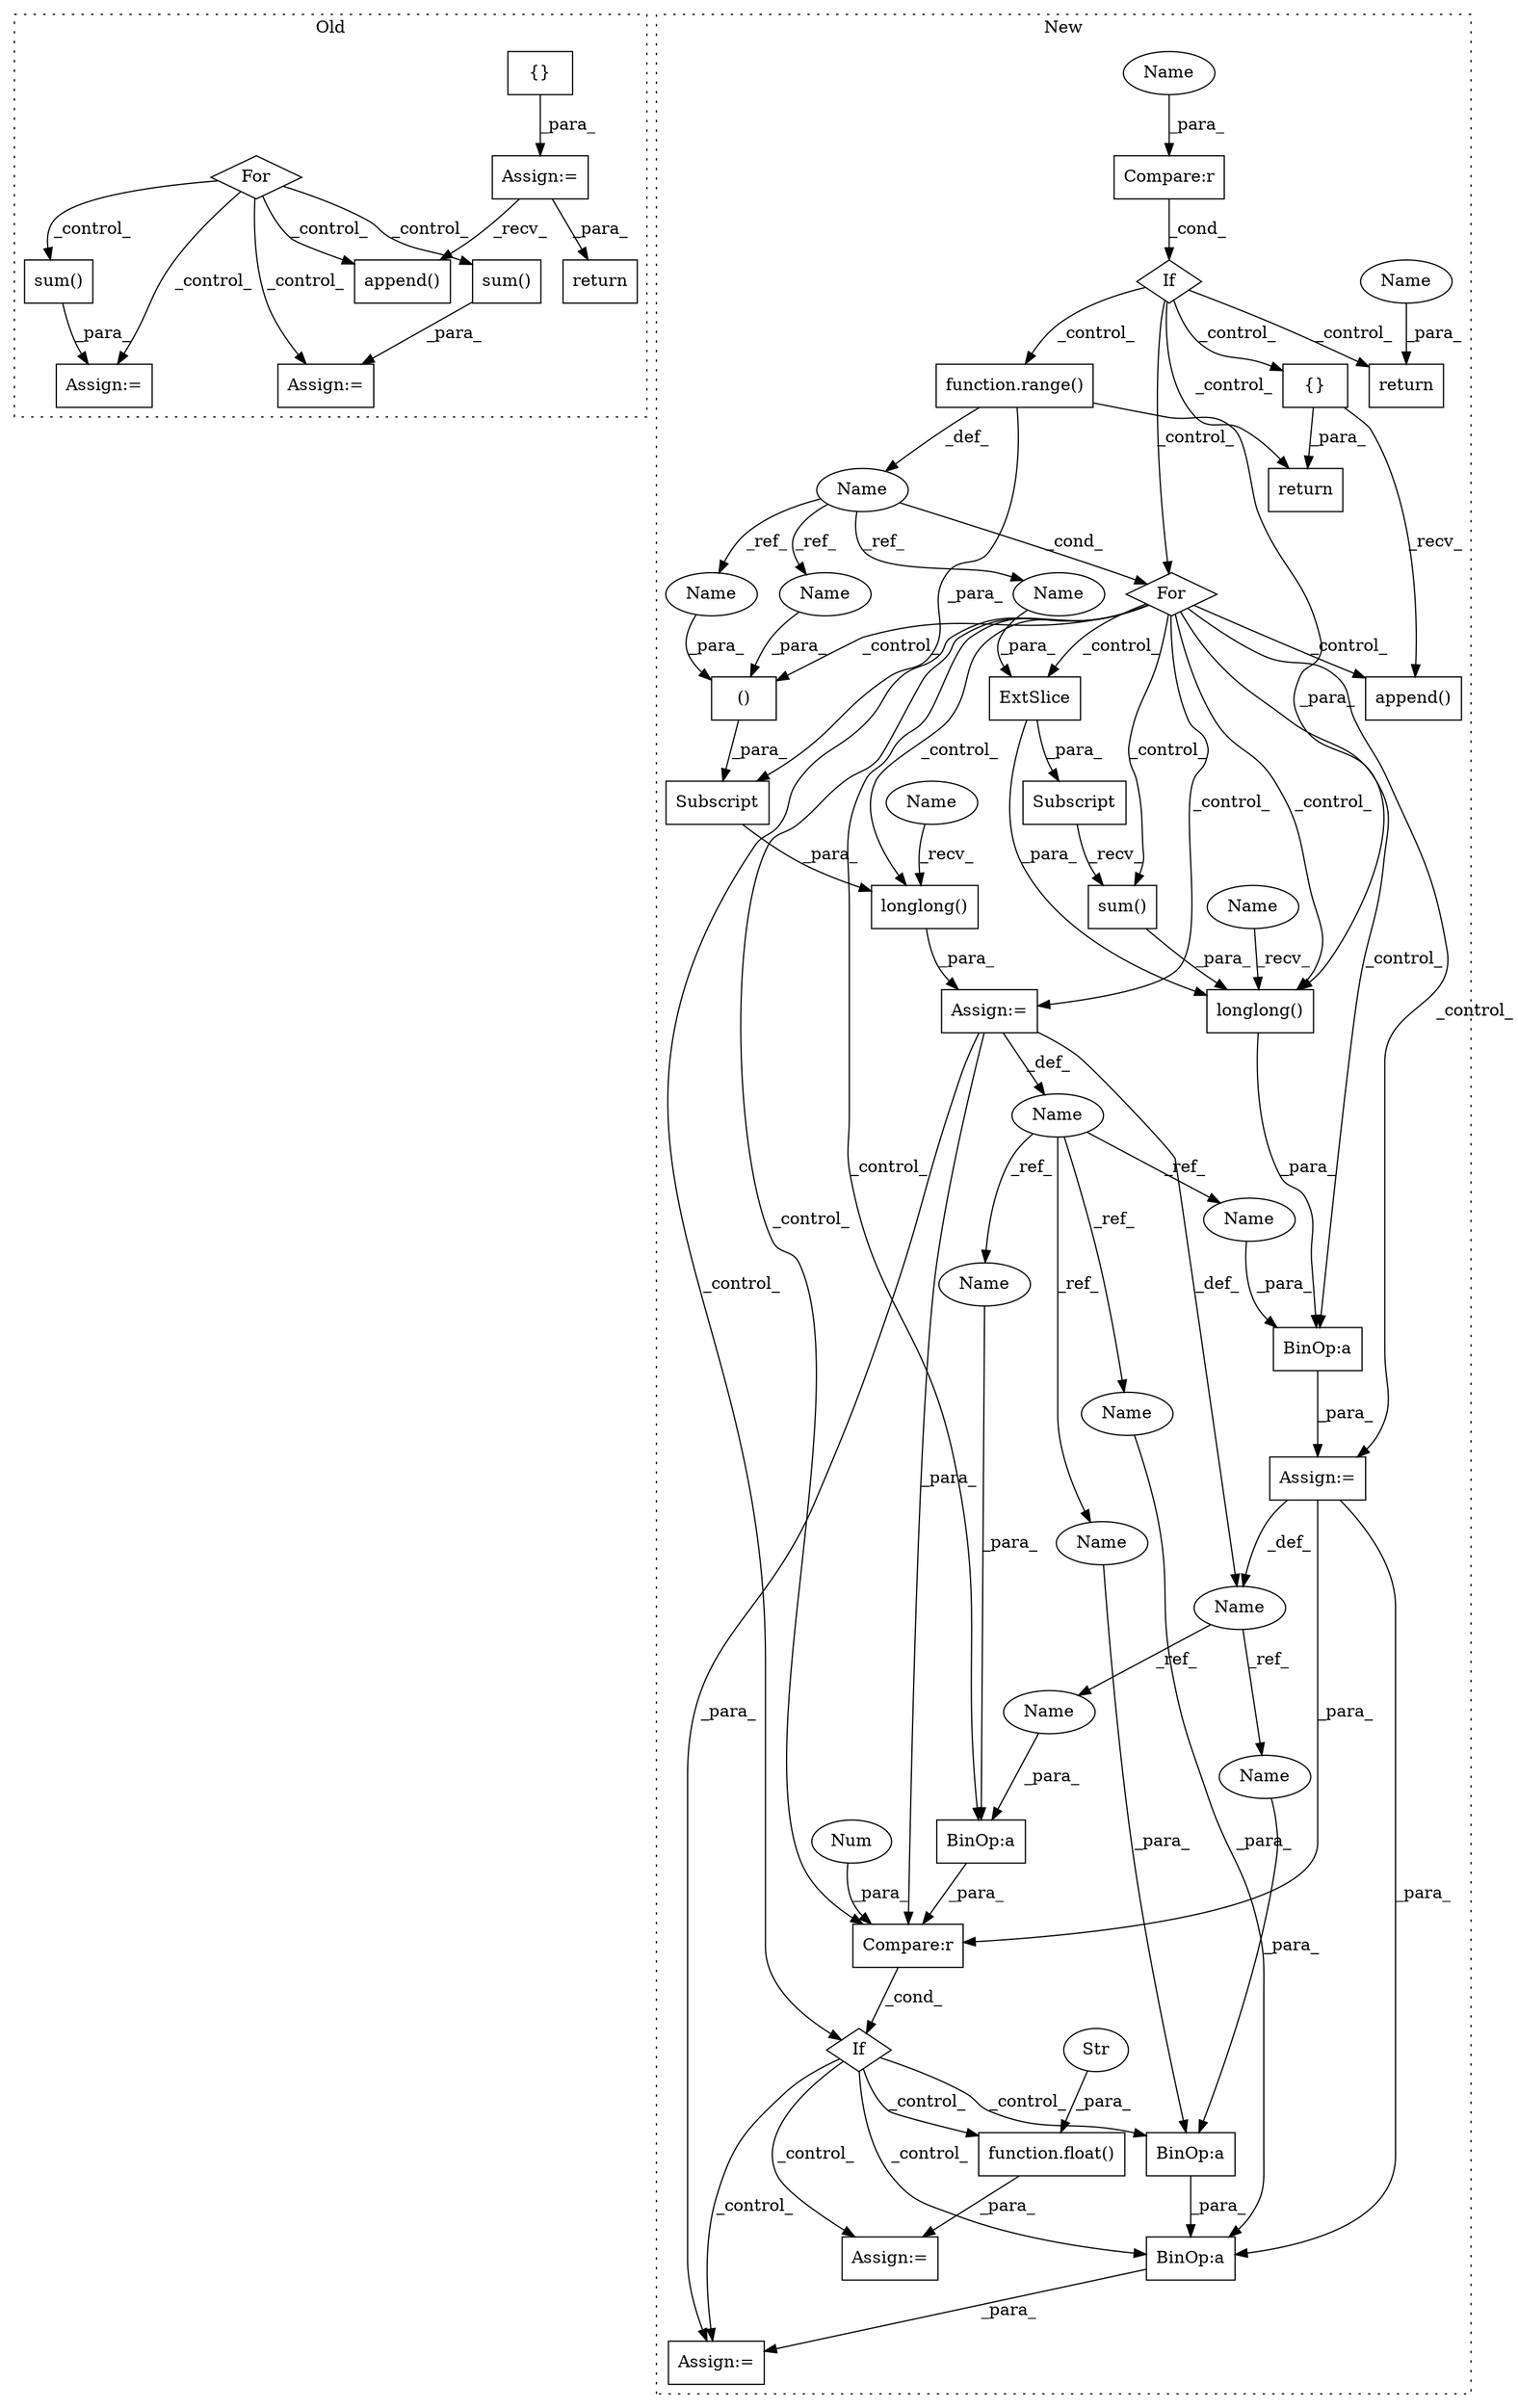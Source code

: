 digraph G {
subgraph cluster0 {
1 [label="{}" a="59" s="1767,1767" l="2,1" shape="box"];
5 [label="return" a="93" s="2318" l="7" shape="box"];
19 [label="append()" a="75" s="2181,2230" l="18,1" shape="box"];
20 [label="sum()" a="75" s="2144" l="24" shape="box"];
22 [label="For" a="107" s="1868,1899" l="4,14" shape="diamond"];
23 [label="sum()" a="75" s="2096" l="24" shape="box"];
35 [label="Assign:=" a="68" s="2092" l="4" shape="box"];
36 [label="Assign:=" a="68" s="2140" l="4" shape="box"];
37 [label="Assign:=" a="68" s="1764" l="3" shape="box"];
label = "Old";
style="dotted";
}
subgraph cluster1 {
2 [label="sum()" a="75" s="1359" l="37" shape="box"];
3 [label="Assign:=" a="68" s="1344" l="3" shape="box"];
4 [label="BinOp:a" a="82" s="1397" l="3" shape="box"];
6 [label="Assign:=" a="68" s="1278" l="3" shape="box"];
7 [label="()" a="54" s="1320" l="7" shape="box"];
8 [label="If" a="96" s="1416" l="3" shape="diamond"];
9 [label="BinOp:a" a="82" s="1421" l="3" shape="box"];
10 [label="If" a="96" s="1141" l="3" shape="diamond"];
11 [label="BinOp:a" a="82" s="1516" l="3" shape="box"];
12 [label="BinOp:a" a="82" s="1510" l="3" shape="box"];
13 [label="Subscript" a="63" s="1293,0" l="35,0" shape="box"];
14 [label="{}" a="59" s="1215,1215" l="2,1" shape="box"];
15 [label="Subscript" a="63" s="1359,0" l="31,0" shape="box"];
16 [label="Compare:r" a="40" s="1144" l="29" shape="box"];
17 [label="function.range()" a="75" s="1239,1261" l="6,1" shape="box"];
18 [label="Compare:r" a="40" s="1419" l="12" shape="box"];
21 [label="return" a="93" s="1187" l="7" shape="box"];
24 [label="For" a="107" s="1226,1262" l="4,14" shape="diamond"];
25 [label="Num" a="76" s="1430" l="1" shape="ellipse"];
26 [label="function.float()" a="75" s="1455,1466" l="6,1" shape="box"];
27 [label="Str" a="66" s="1461" l="5" shape="ellipse"];
28 [label="append()" a="75" s="1536,1551" l="12,1" shape="box"];
29 [label="Name" a="87" s="1230" l="5" shape="ellipse"];
30 [label="Name" a="87" s="1342" l="2" shape="ellipse"];
31 [label="Name" a="87" s="1276" l="2" shape="ellipse"];
32 [label="ExtSlice" a="85" s="1359" l="4" shape="box"];
33 [label="Assign:=" a="68" s="1452" l="3" shape="box"];
34 [label="Assign:=" a="68" s="1505" l="3" shape="box"];
38 [label="return" a="93" s="1601" l="7" shape="box"];
39 [label="longlong()" a="75" s="1281,1328" l="12,1" shape="box"];
40 [label="longlong()" a="75" s="1347,1396" l="12,1" shape="box"];
41 [label="Name" a="87" s="1424" l="2" shape="ellipse"];
42 [label="Name" a="87" s="1519" l="2" shape="ellipse"];
43 [label="Name" a="87" s="1194" l="4" shape="ellipse"];
44 [label="Name" a="87" s="1169" l="4" shape="ellipse"];
45 [label="Name" a="87" s="1381" l="5" shape="ellipse"];
46 [label="Name" a="87" s="1315" l="5" shape="ellipse"];
47 [label="Name" a="87" s="1322" l="5" shape="ellipse"];
48 [label="Name" a="87" s="1347" l="2" shape="ellipse"];
49 [label="Name" a="87" s="1281" l="2" shape="ellipse"];
50 [label="Name" a="87" s="1419" l="2" shape="ellipse"];
51 [label="Name" a="87" s="1508" l="2" shape="ellipse"];
52 [label="Name" a="87" s="1400" l="2" shape="ellipse"];
53 [label="Name" a="87" s="1514" l="2" shape="ellipse"];
label = "New";
style="dotted";
}
1 -> 37 [label="_para_"];
2 -> 40 [label="_para_"];
3 -> 18 [label="_para_"];
3 -> 12 [label="_para_"];
3 -> 30 [label="_def_"];
4 -> 3 [label="_para_"];
6 -> 31 [label="_def_"];
6 -> 30 [label="_def_"];
6 -> 18 [label="_para_"];
6 -> 34 [label="_para_"];
7 -> 13 [label="_para_"];
8 -> 11 [label="_control_"];
8 -> 12 [label="_control_"];
8 -> 26 [label="_control_"];
8 -> 33 [label="_control_"];
8 -> 34 [label="_control_"];
9 -> 18 [label="_para_"];
10 -> 21 [label="_control_"];
10 -> 14 [label="_control_"];
10 -> 24 [label="_control_"];
10 -> 38 [label="_control_"];
10 -> 17 [label="_control_"];
11 -> 12 [label="_para_"];
12 -> 34 [label="_para_"];
13 -> 39 [label="_para_"];
14 -> 38 [label="_para_"];
14 -> 28 [label="_recv_"];
15 -> 2 [label="_recv_"];
16 -> 10 [label="_cond_"];
17 -> 29 [label="_def_"];
17 -> 13 [label="_para_"];
17 -> 40 [label="_para_"];
18 -> 8 [label="_cond_"];
20 -> 36 [label="_para_"];
22 -> 20 [label="_control_"];
22 -> 35 [label="_control_"];
22 -> 23 [label="_control_"];
22 -> 36 [label="_control_"];
22 -> 19 [label="_control_"];
23 -> 35 [label="_para_"];
24 -> 3 [label="_control_"];
24 -> 6 [label="_control_"];
24 -> 32 [label="_control_"];
24 -> 7 [label="_control_"];
24 -> 9 [label="_control_"];
24 -> 8 [label="_control_"];
24 -> 4 [label="_control_"];
24 -> 39 [label="_control_"];
24 -> 2 [label="_control_"];
24 -> 18 [label="_control_"];
24 -> 40 [label="_control_"];
24 -> 28 [label="_control_"];
25 -> 18 [label="_para_"];
26 -> 33 [label="_para_"];
27 -> 26 [label="_para_"];
29 -> 45 [label="_ref_"];
29 -> 24 [label="_cond_"];
29 -> 47 [label="_ref_"];
29 -> 46 [label="_ref_"];
30 -> 41 [label="_ref_"];
30 -> 42 [label="_ref_"];
31 -> 52 [label="_ref_"];
31 -> 50 [label="_ref_"];
31 -> 51 [label="_ref_"];
31 -> 53 [label="_ref_"];
32 -> 15 [label="_para_"];
32 -> 40 [label="_para_"];
37 -> 5 [label="_para_"];
37 -> 19 [label="_recv_"];
39 -> 6 [label="_para_"];
40 -> 4 [label="_para_"];
41 -> 9 [label="_para_"];
42 -> 11 [label="_para_"];
43 -> 21 [label="_para_"];
44 -> 16 [label="_para_"];
45 -> 32 [label="_para_"];
46 -> 7 [label="_para_"];
47 -> 7 [label="_para_"];
48 -> 40 [label="_recv_"];
49 -> 39 [label="_recv_"];
50 -> 9 [label="_para_"];
51 -> 12 [label="_para_"];
52 -> 4 [label="_para_"];
53 -> 11 [label="_para_"];
}